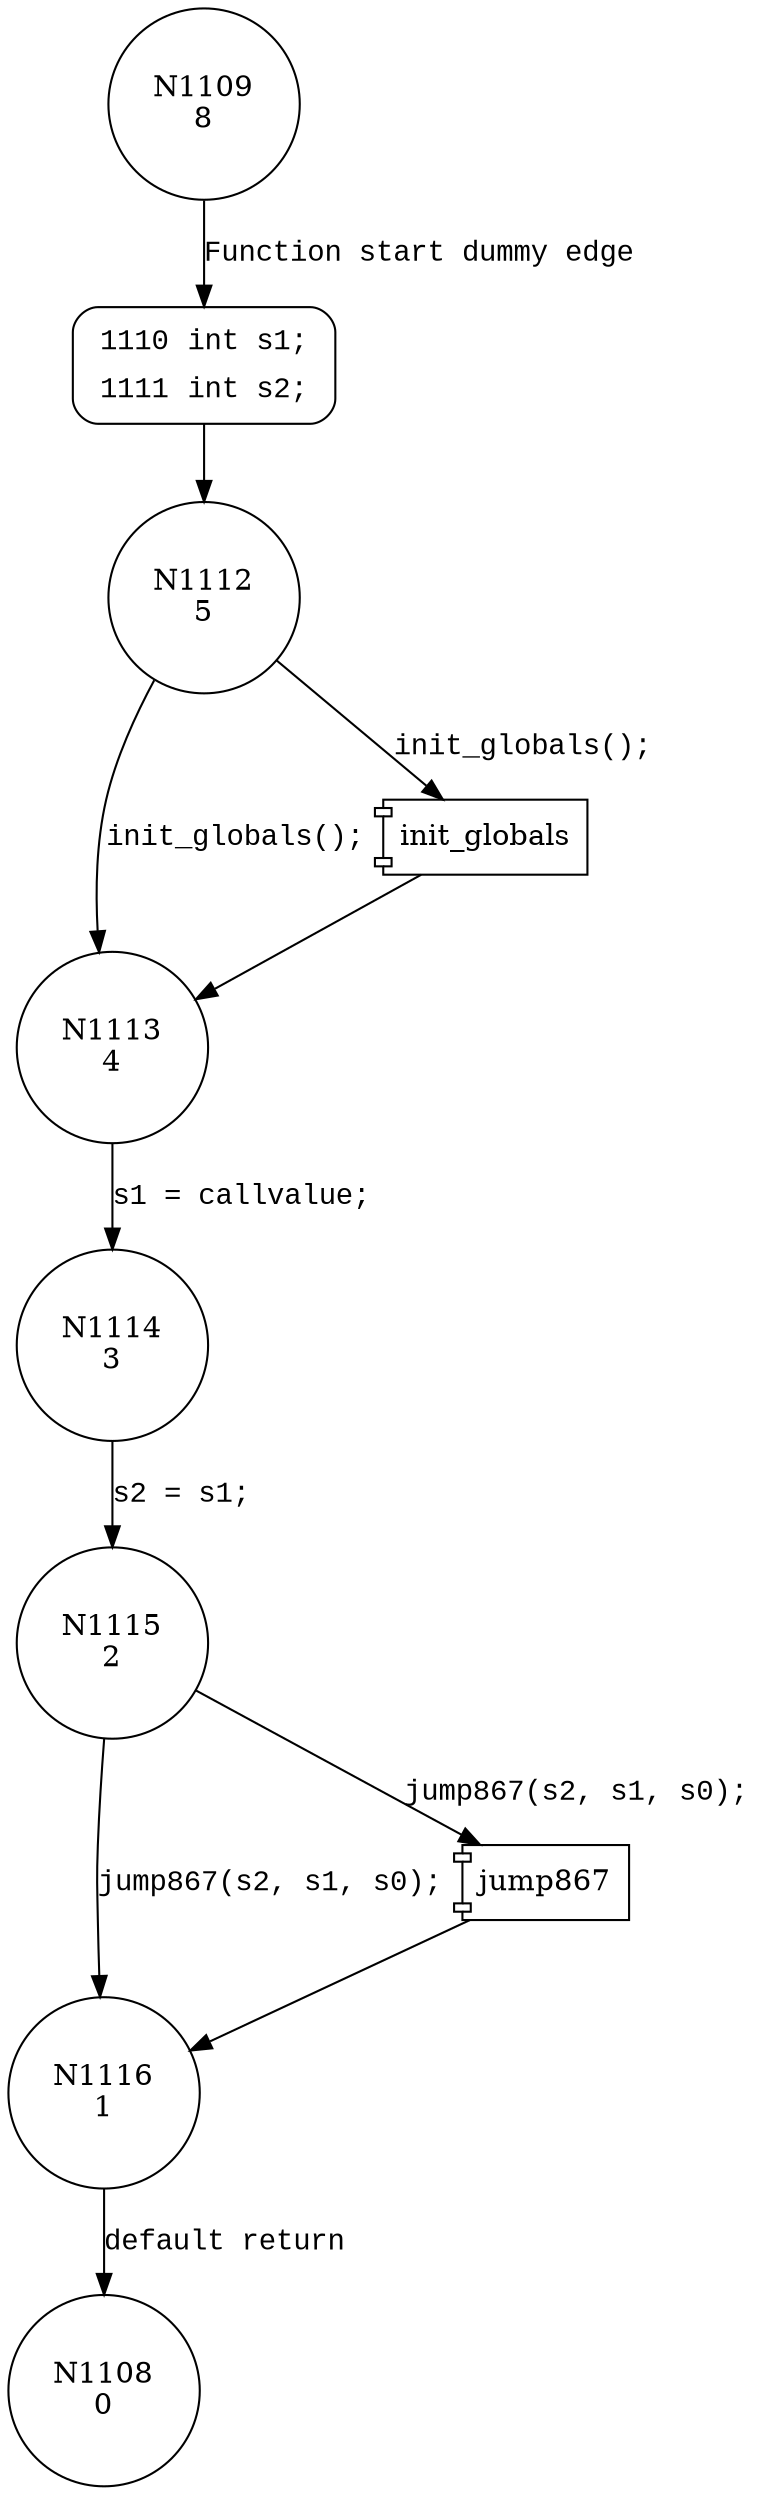 digraph block867 {
1109 [shape="circle" label="N1109\n8"]
1110 [shape="circle" label="N1110\n7"]
1112 [shape="circle" label="N1112\n5"]
1113 [shape="circle" label="N1113\n4"]
1114 [shape="circle" label="N1114\n3"]
1115 [shape="circle" label="N1115\n2"]
1116 [shape="circle" label="N1116\n1"]
1108 [shape="circle" label="N1108\n0"]
1110 [style="filled,bold" penwidth="1" fillcolor="white" fontname="Courier New" shape="Mrecord" label=<<table border="0" cellborder="0" cellpadding="3" bgcolor="white"><tr><td align="right">1110</td><td align="left">int s1;</td></tr><tr><td align="right">1111</td><td align="left">int s2;</td></tr></table>>]
1110 -> 1112[label=""]
1109 -> 1110 [label="Function start dummy edge" fontname="Courier New"]
100230 [shape="component" label="init_globals"]
1112 -> 100230 [label="init_globals();" fontname="Courier New"]
100230 -> 1113 [label="" fontname="Courier New"]
1112 -> 1113 [label="init_globals();" fontname="Courier New"]
1113 -> 1114 [label="s1 = callvalue;" fontname="Courier New"]
100231 [shape="component" label="jump867"]
1115 -> 100231 [label="jump867(s2, s1, s0);" fontname="Courier New"]
100231 -> 1116 [label="" fontname="Courier New"]
1115 -> 1116 [label="jump867(s2, s1, s0);" fontname="Courier New"]
1116 -> 1108 [label="default return" fontname="Courier New"]
1114 -> 1115 [label="s2 = s1;" fontname="Courier New"]
}